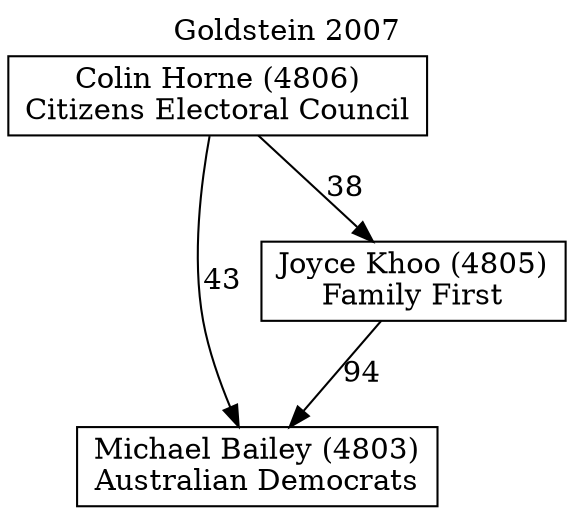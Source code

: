 // House preference flow
digraph "Michael Bailey (4803)_Goldstein_2007" {
	graph [label="Goldstein 2007" labelloc=t mclimit=10]
	node [shape=box]
	"Michael Bailey (4803)" [label="Michael Bailey (4803)
Australian Democrats"]
	"Joyce Khoo (4805)" [label="Joyce Khoo (4805)
Family First"]
	"Colin Horne (4806)" [label="Colin Horne (4806)
Citizens Electoral Council"]
	"Joyce Khoo (4805)" -> "Michael Bailey (4803)" [label=94]
	"Colin Horne (4806)" -> "Joyce Khoo (4805)" [label=38]
	"Colin Horne (4806)" -> "Michael Bailey (4803)" [label=43]
}
